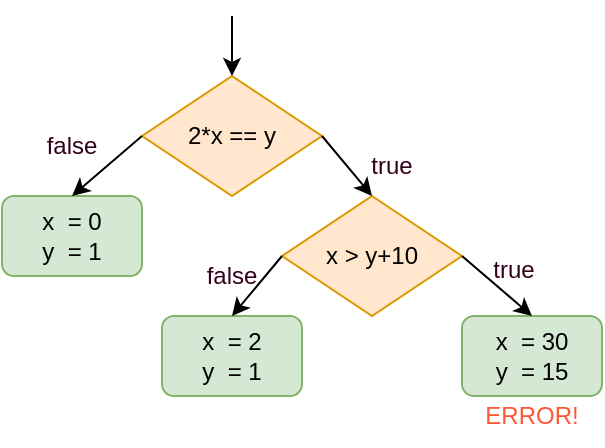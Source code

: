 <mxfile version="18.1.1" type="github">
  <diagram id="h7X7SWJGngGB0yG9JiUe" name="Page-1">
    <mxGraphModel dx="865" dy="406" grid="1" gridSize="10" guides="1" tooltips="1" connect="1" arrows="1" fold="1" page="1" pageScale="1" pageWidth="827" pageHeight="1169" math="0" shadow="0">
      <root>
        <mxCell id="0" />
        <mxCell id="1" parent="0" />
        <mxCell id="bEv7xueEsm1a3UQtVlKj-1" value="2*x == y" style="rhombus;whiteSpace=wrap;html=1;fillColor=#ffe6cc;strokeColor=#d79b00;" vertex="1" parent="1">
          <mxGeometry x="280" y="140" width="90" height="60" as="geometry" />
        </mxCell>
        <mxCell id="bEv7xueEsm1a3UQtVlKj-2" value="&lt;div&gt;x&amp;nbsp; = 2&lt;br&gt;&lt;/div&gt;&lt;div&gt;y&amp;nbsp; = 1&lt;br&gt;&lt;/div&gt;" style="rounded=1;whiteSpace=wrap;html=1;fillColor=#d5e8d4;strokeColor=#82b366;" vertex="1" parent="1">
          <mxGeometry x="290" y="260" width="70" height="40" as="geometry" />
        </mxCell>
        <mxCell id="bEv7xueEsm1a3UQtVlKj-3" value="&lt;div&gt;x&amp;nbsp; = 30&lt;br&gt;&lt;/div&gt;&lt;div&gt;y&amp;nbsp; = 15&lt;br&gt;&lt;/div&gt;" style="rounded=1;whiteSpace=wrap;html=1;fillColor=#d5e8d4;strokeColor=#82b366;" vertex="1" parent="1">
          <mxGeometry x="440" y="260" width="70" height="40" as="geometry" />
        </mxCell>
        <mxCell id="bEv7xueEsm1a3UQtVlKj-4" value="&lt;div&gt;x&amp;nbsp; = 0&lt;/div&gt;&lt;div&gt;y&amp;nbsp; = 1&lt;br&gt;&lt;/div&gt;" style="rounded=1;whiteSpace=wrap;html=1;fillColor=#d5e8d4;strokeColor=#82b366;" vertex="1" parent="1">
          <mxGeometry x="210" y="200" width="70" height="40" as="geometry" />
        </mxCell>
        <mxCell id="bEv7xueEsm1a3UQtVlKj-5" value="x &amp;gt; y+10" style="rhombus;whiteSpace=wrap;html=1;fillColor=#ffe6cc;strokeColor=#d79b00;" vertex="1" parent="1">
          <mxGeometry x="350" y="200" width="90" height="60" as="geometry" />
        </mxCell>
        <mxCell id="bEv7xueEsm1a3UQtVlKj-7" value="" style="endArrow=classic;html=1;rounded=0;exitX=1;exitY=0.5;exitDx=0;exitDy=0;entryX=0.5;entryY=0;entryDx=0;entryDy=0;" edge="1" parent="1" source="bEv7xueEsm1a3UQtVlKj-1" target="bEv7xueEsm1a3UQtVlKj-5">
          <mxGeometry width="50" height="50" relative="1" as="geometry">
            <mxPoint x="420" y="190" as="sourcePoint" />
            <mxPoint x="470" y="140" as="targetPoint" />
          </mxGeometry>
        </mxCell>
        <mxCell id="bEv7xueEsm1a3UQtVlKj-9" value="" style="endArrow=classic;html=1;rounded=0;exitX=0;exitY=0.5;exitDx=0;exitDy=0;entryX=0.5;entryY=0;entryDx=0;entryDy=0;" edge="1" parent="1" source="bEv7xueEsm1a3UQtVlKj-1" target="bEv7xueEsm1a3UQtVlKj-4">
          <mxGeometry width="50" height="50" relative="1" as="geometry">
            <mxPoint x="200" y="160" as="sourcePoint" />
            <mxPoint x="250" y="110" as="targetPoint" />
          </mxGeometry>
        </mxCell>
        <mxCell id="bEv7xueEsm1a3UQtVlKj-10" value="" style="endArrow=classic;html=1;rounded=0;exitX=0;exitY=0.5;exitDx=0;exitDy=0;entryX=0.5;entryY=0;entryDx=0;entryDy=0;" edge="1" parent="1" source="bEv7xueEsm1a3UQtVlKj-5" target="bEv7xueEsm1a3UQtVlKj-2">
          <mxGeometry width="50" height="50" relative="1" as="geometry">
            <mxPoint x="370" y="400" as="sourcePoint" />
            <mxPoint x="420" y="350" as="targetPoint" />
          </mxGeometry>
        </mxCell>
        <mxCell id="bEv7xueEsm1a3UQtVlKj-11" value="" style="endArrow=classic;html=1;rounded=0;exitX=1;exitY=0.5;exitDx=0;exitDy=0;entryX=0.5;entryY=0;entryDx=0;entryDy=0;" edge="1" parent="1" source="bEv7xueEsm1a3UQtVlKj-5" target="bEv7xueEsm1a3UQtVlKj-3">
          <mxGeometry width="50" height="50" relative="1" as="geometry">
            <mxPoint x="510" y="220" as="sourcePoint" />
            <mxPoint x="560" y="170" as="targetPoint" />
          </mxGeometry>
        </mxCell>
        <mxCell id="bEv7xueEsm1a3UQtVlKj-12" value="&lt;font color=&quot;#FF5736&quot;&gt;ERROR!&lt;/font&gt;" style="text;html=1;strokeColor=none;fillColor=none;align=center;verticalAlign=middle;whiteSpace=wrap;rounded=0;" vertex="1" parent="1">
          <mxGeometry x="445" y="295" width="60" height="30" as="geometry" />
        </mxCell>
        <mxCell id="bEv7xueEsm1a3UQtVlKj-13" value="true" style="text;html=1;strokeColor=none;fillColor=none;align=center;verticalAlign=middle;whiteSpace=wrap;rounded=0;fontColor=#33001A;" vertex="1" parent="1">
          <mxGeometry x="446" y="227" width="40" height="20" as="geometry" />
        </mxCell>
        <mxCell id="bEv7xueEsm1a3UQtVlKj-14" value="false" style="text;html=1;strokeColor=none;fillColor=none;align=center;verticalAlign=middle;whiteSpace=wrap;rounded=0;fontColor=#33001A;" vertex="1" parent="1">
          <mxGeometry x="305" y="230" width="40" height="20" as="geometry" />
        </mxCell>
        <mxCell id="bEv7xueEsm1a3UQtVlKj-15" value="false" style="text;html=1;strokeColor=none;fillColor=none;align=center;verticalAlign=middle;whiteSpace=wrap;rounded=0;fontColor=#33001A;" vertex="1" parent="1">
          <mxGeometry x="225" y="165" width="40" height="20" as="geometry" />
        </mxCell>
        <mxCell id="bEv7xueEsm1a3UQtVlKj-16" value="true" style="text;html=1;strokeColor=none;fillColor=none;align=center;verticalAlign=middle;whiteSpace=wrap;rounded=0;fontColor=#33001A;" vertex="1" parent="1">
          <mxGeometry x="385" y="175" width="40" height="20" as="geometry" />
        </mxCell>
        <mxCell id="bEv7xueEsm1a3UQtVlKj-17" value="" style="endArrow=classic;html=1;rounded=0;fontColor=#33001A;entryX=0.5;entryY=0;entryDx=0;entryDy=0;" edge="1" parent="1" target="bEv7xueEsm1a3UQtVlKj-1">
          <mxGeometry width="50" height="50" relative="1" as="geometry">
            <mxPoint x="325" y="110" as="sourcePoint" />
            <mxPoint x="320" y="90" as="targetPoint" />
          </mxGeometry>
        </mxCell>
      </root>
    </mxGraphModel>
  </diagram>
</mxfile>
